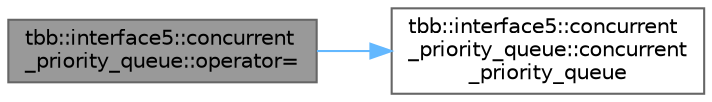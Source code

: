 digraph "tbb::interface5::concurrent_priority_queue::operator="
{
 // LATEX_PDF_SIZE
  bgcolor="transparent";
  edge [fontname=Helvetica,fontsize=10,labelfontname=Helvetica,labelfontsize=10];
  node [fontname=Helvetica,fontsize=10,shape=box,height=0.2,width=0.4];
  rankdir="LR";
  Node1 [id="Node000001",label="tbb::interface5::concurrent\l_priority_queue::operator=",height=0.2,width=0.4,color="gray40", fillcolor="grey60", style="filled", fontcolor="black",tooltip="Assignment operator"];
  Node1 -> Node2 [id="edge2_Node000001_Node000002",color="steelblue1",style="solid",tooltip=" "];
  Node2 [id="Node000002",label="tbb::interface5::concurrent\l_priority_queue::concurrent\l_priority_queue",height=0.2,width=0.4,color="grey40", fillcolor="white", style="filled",URL="$classtbb_1_1interface5_1_1concurrent__priority__queue.html#a405be01bac4048f214797c287e2571a1",tooltip="Constructs a new concurrent_priority_queue with default capacity"];
}
